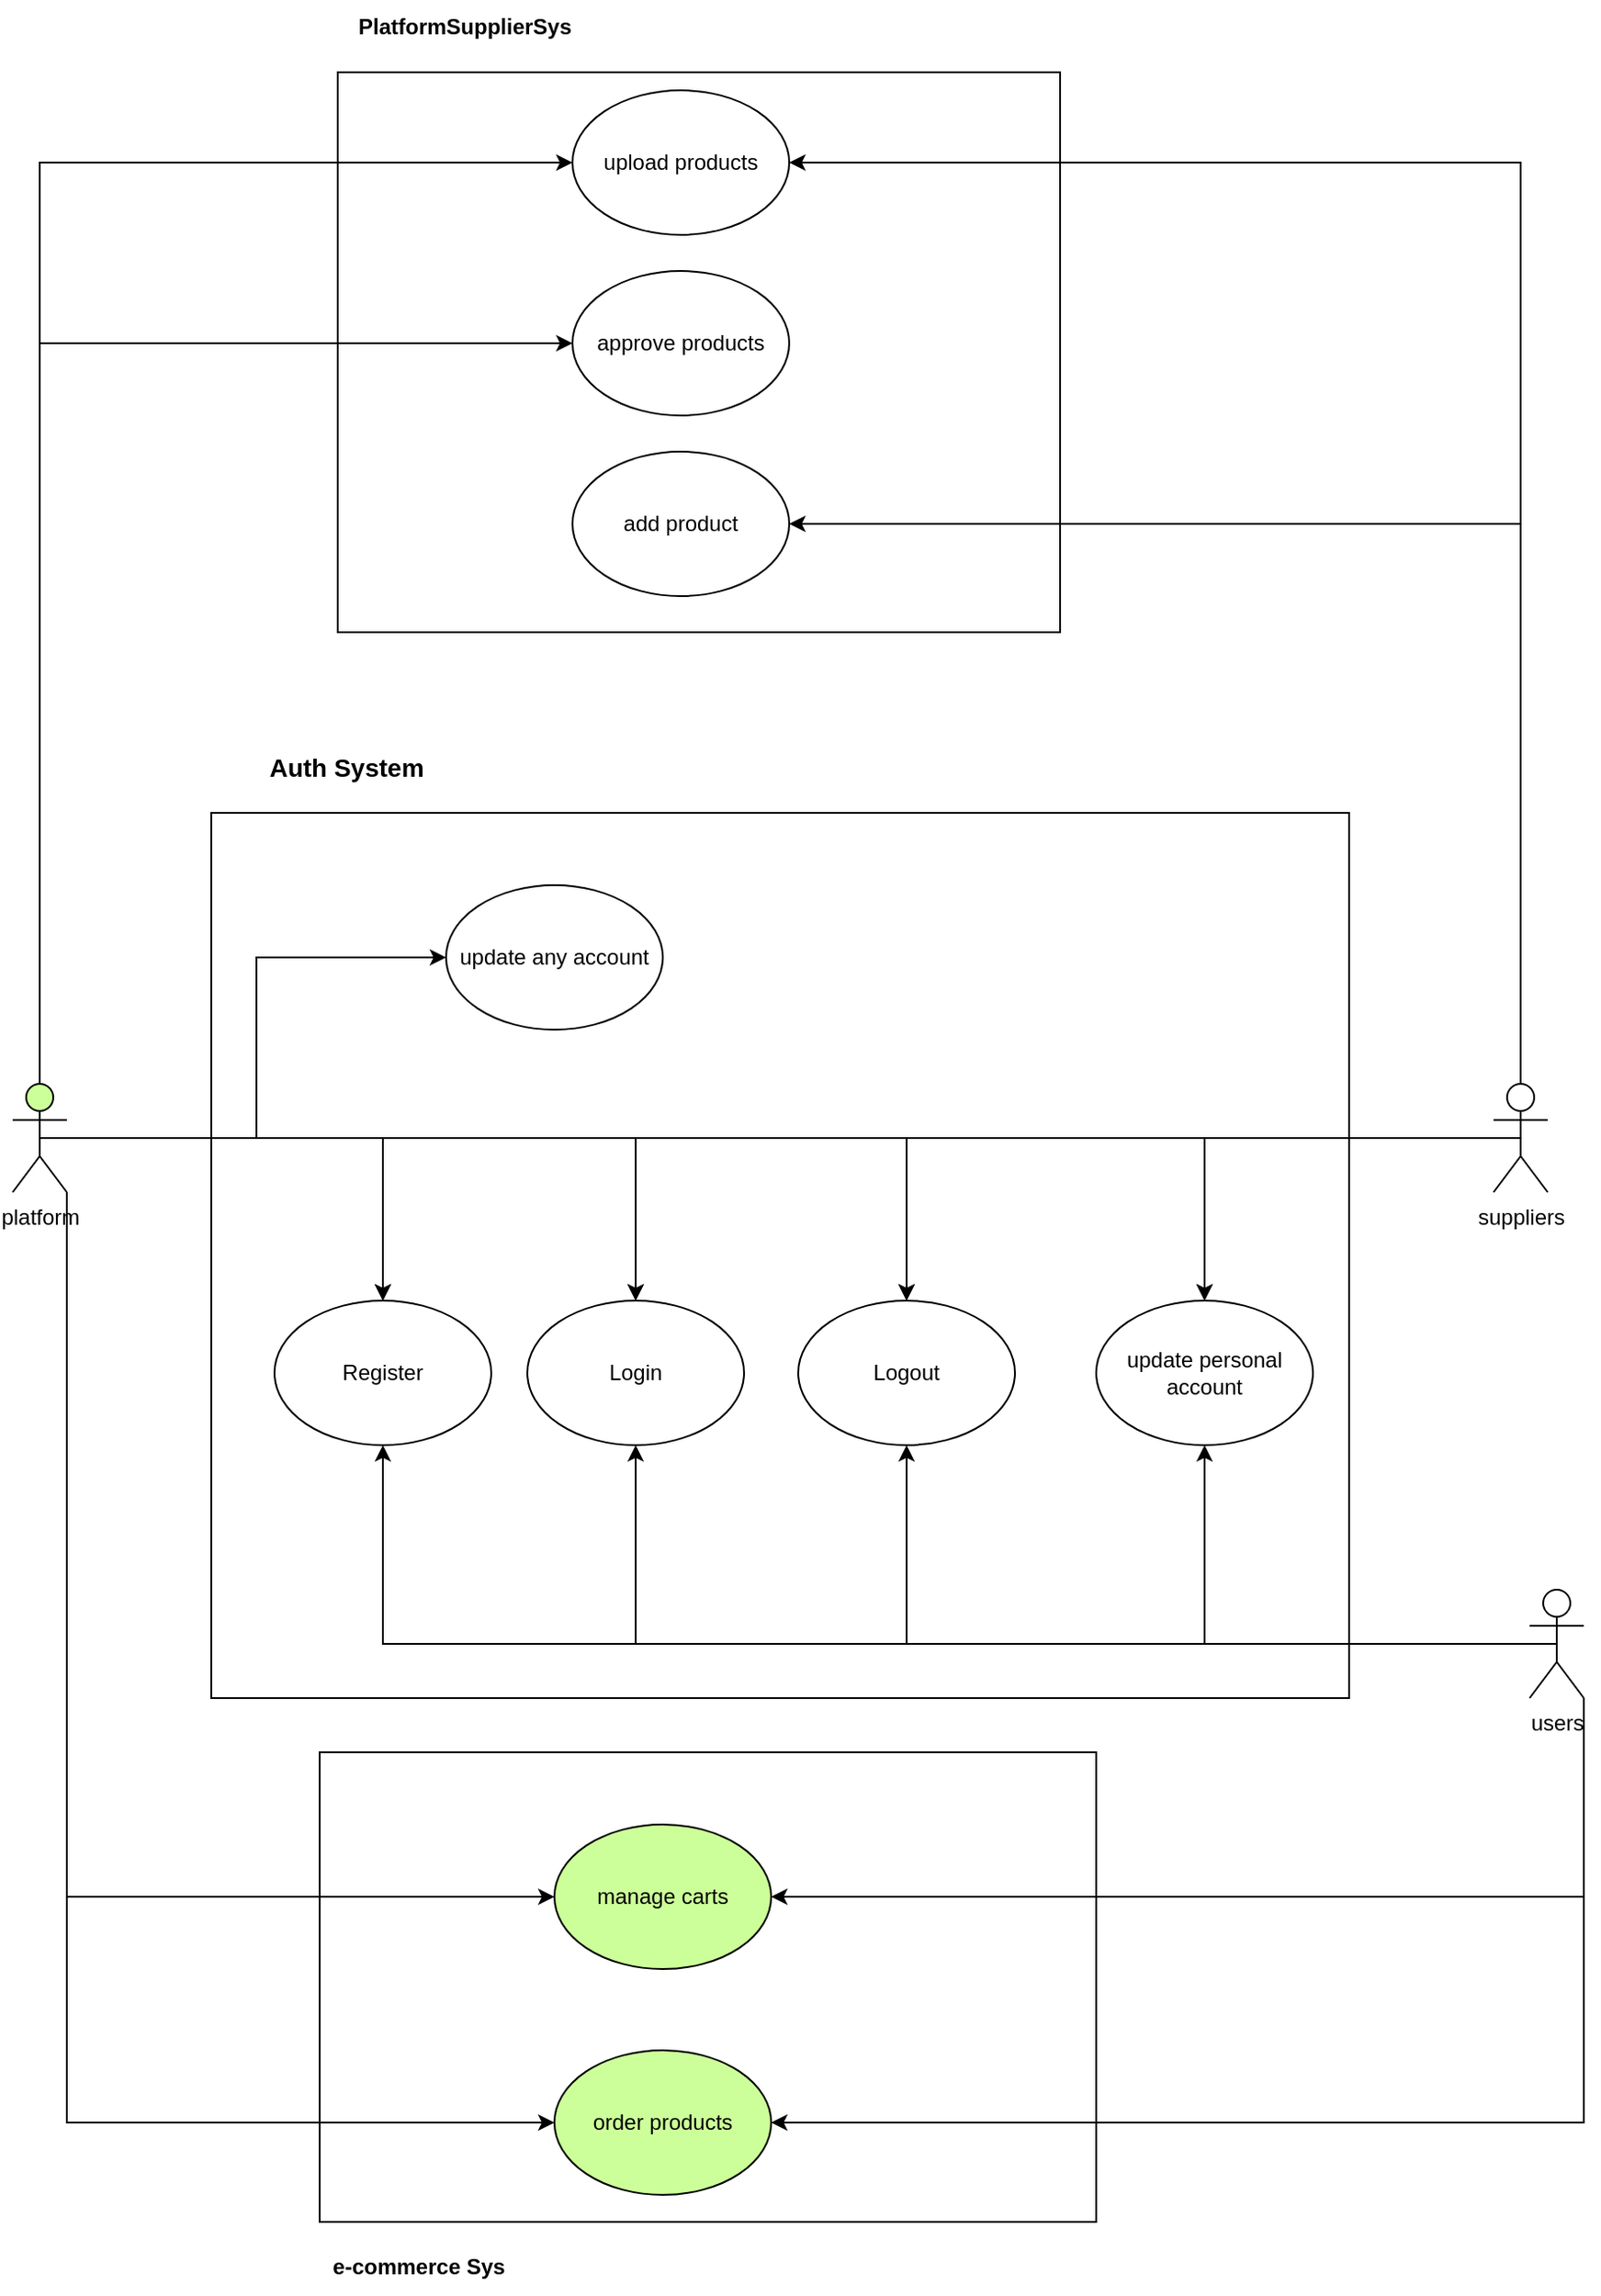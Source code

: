 <mxfile version="21.5.1" type="github" pages="5">
  <diagram id="nJC5CbtD6ITVbMb1Q73q" name="Use Case">
    <mxGraphModel dx="1278" dy="1644" grid="1" gridSize="10" guides="1" tooltips="1" connect="1" arrows="1" fold="1" page="1" pageScale="1" pageWidth="850" pageHeight="1100" math="0" shadow="0">
      <root>
        <mxCell id="0" />
        <mxCell id="1" parent="0" />
        <mxCell id="XdFqup98gSRhKbRZkyu9-18" value="" style="rounded=0;whiteSpace=wrap;html=1;" parent="1" vertex="1">
          <mxGeometry x="140" y="330" width="630" height="490" as="geometry" />
        </mxCell>
        <mxCell id="D7RnyqrD7TSsdvKjuRl5-16" value="" style="rounded=0;whiteSpace=wrap;html=1;" parent="1" vertex="1">
          <mxGeometry x="200" y="850" width="430" height="260" as="geometry" />
        </mxCell>
        <mxCell id="D7RnyqrD7TSsdvKjuRl5-15" value="" style="rounded=0;whiteSpace=wrap;html=1;" parent="1" vertex="1">
          <mxGeometry x="210" y="-80" width="400" height="310" as="geometry" />
        </mxCell>
        <mxCell id="D7RnyqrD7TSsdvKjuRl5-11" style="edgeStyle=orthogonalEdgeStyle;rounded=0;orthogonalLoop=1;jettySize=auto;html=1;exitX=1;exitY=1;exitDx=0;exitDy=0;exitPerimeter=0;entryX=0;entryY=0.5;entryDx=0;entryDy=0;" parent="1" source="otnVlE3y3-r2m2NQ43wk-1" target="D7RnyqrD7TSsdvKjuRl5-4" edge="1">
          <mxGeometry relative="1" as="geometry" />
        </mxCell>
        <mxCell id="9e-IZ0CjGGf-D902P03D-2" style="edgeStyle=orthogonalEdgeStyle;rounded=0;orthogonalLoop=1;jettySize=auto;html=1;exitX=0.5;exitY=0;exitDx=0;exitDy=0;exitPerimeter=0;entryX=0;entryY=0.5;entryDx=0;entryDy=0;" parent="1" source="otnVlE3y3-r2m2NQ43wk-1" target="9e-IZ0CjGGf-D902P03D-1" edge="1">
          <mxGeometry relative="1" as="geometry">
            <Array as="points">
              <mxPoint x="45" y="70" />
            </Array>
          </mxGeometry>
        </mxCell>
        <mxCell id="uGud9bckwPsoOsd6vuBi-3" style="edgeStyle=orthogonalEdgeStyle;rounded=0;orthogonalLoop=1;jettySize=auto;html=1;exitX=1;exitY=1;exitDx=0;exitDy=0;exitPerimeter=0;entryX=0;entryY=0.5;entryDx=0;entryDy=0;" parent="1" source="otnVlE3y3-r2m2NQ43wk-1" target="uGud9bckwPsoOsd6vuBi-1" edge="1">
          <mxGeometry relative="1" as="geometry" />
        </mxCell>
        <mxCell id="XdFqup98gSRhKbRZkyu9-4" style="edgeStyle=orthogonalEdgeStyle;rounded=0;orthogonalLoop=1;jettySize=auto;html=1;exitX=0.5;exitY=0.5;exitDx=0;exitDy=0;exitPerimeter=0;entryX=0;entryY=0.5;entryDx=0;entryDy=0;" parent="1" source="otnVlE3y3-r2m2NQ43wk-1" target="otnVlE3y3-r2m2NQ43wk-6" edge="1">
          <mxGeometry relative="1" as="geometry">
            <Array as="points">
              <mxPoint x="45" y="-30" />
            </Array>
          </mxGeometry>
        </mxCell>
        <mxCell id="XdFqup98gSRhKbRZkyu9-14" style="edgeStyle=orthogonalEdgeStyle;rounded=0;orthogonalLoop=1;jettySize=auto;html=1;exitX=0.5;exitY=0.5;exitDx=0;exitDy=0;exitPerimeter=0;entryX=0.5;entryY=0;entryDx=0;entryDy=0;" parent="1" source="otnVlE3y3-r2m2NQ43wk-1" target="XdFqup98gSRhKbRZkyu9-1" edge="1">
          <mxGeometry relative="1" as="geometry" />
        </mxCell>
        <mxCell id="XdFqup98gSRhKbRZkyu9-15" style="edgeStyle=orthogonalEdgeStyle;rounded=0;orthogonalLoop=1;jettySize=auto;html=1;exitX=0.5;exitY=0.5;exitDx=0;exitDy=0;exitPerimeter=0;entryX=0.5;entryY=0;entryDx=0;entryDy=0;" parent="1" source="otnVlE3y3-r2m2NQ43wk-1" target="XdFqup98gSRhKbRZkyu9-2" edge="1">
          <mxGeometry relative="1" as="geometry" />
        </mxCell>
        <mxCell id="XdFqup98gSRhKbRZkyu9-16" style="edgeStyle=orthogonalEdgeStyle;rounded=0;orthogonalLoop=1;jettySize=auto;html=1;exitX=0.5;exitY=0.5;exitDx=0;exitDy=0;exitPerimeter=0;entryX=0.5;entryY=0;entryDx=0;entryDy=0;" parent="1" source="otnVlE3y3-r2m2NQ43wk-1" target="XdFqup98gSRhKbRZkyu9-3" edge="1">
          <mxGeometry relative="1" as="geometry">
            <mxPoint x="620" y="590" as="targetPoint" />
          </mxGeometry>
        </mxCell>
        <mxCell id="XdFqup98gSRhKbRZkyu9-17" style="edgeStyle=orthogonalEdgeStyle;rounded=0;orthogonalLoop=1;jettySize=auto;html=1;exitX=0.5;exitY=0.5;exitDx=0;exitDy=0;exitPerimeter=0;entryX=0;entryY=0.5;entryDx=0;entryDy=0;" parent="1" source="otnVlE3y3-r2m2NQ43wk-1" target="XdFqup98gSRhKbRZkyu9-5" edge="1">
          <mxGeometry relative="1" as="geometry" />
        </mxCell>
        <mxCell id="XdFqup98gSRhKbRZkyu9-23" style="edgeStyle=orthogonalEdgeStyle;rounded=0;orthogonalLoop=1;jettySize=auto;html=1;exitX=0.5;exitY=0.5;exitDx=0;exitDy=0;exitPerimeter=0;entryX=0.5;entryY=0;entryDx=0;entryDy=0;" parent="1" source="otnVlE3y3-r2m2NQ43wk-1" target="XdFqup98gSRhKbRZkyu9-20" edge="1">
          <mxGeometry relative="1" as="geometry" />
        </mxCell>
        <mxCell id="otnVlE3y3-r2m2NQ43wk-1" value="platform" style="shape=umlActor;verticalLabelPosition=bottom;verticalAlign=top;html=1;fillColor=#CCFF99;" parent="1" vertex="1">
          <mxGeometry x="30" y="480" width="30" height="60" as="geometry" />
        </mxCell>
        <mxCell id="otnVlE3y3-r2m2NQ43wk-12" style="edgeStyle=orthogonalEdgeStyle;rounded=0;orthogonalLoop=1;jettySize=auto;html=1;exitX=0.5;exitY=0;exitDx=0;exitDy=0;exitPerimeter=0;entryX=1;entryY=0.5;entryDx=0;entryDy=0;" parent="1" source="otnVlE3y3-r2m2NQ43wk-2" target="otnVlE3y3-r2m2NQ43wk-6" edge="1">
          <mxGeometry relative="1" as="geometry">
            <Array as="points">
              <mxPoint x="865" y="-30" />
            </Array>
          </mxGeometry>
        </mxCell>
        <mxCell id="otnVlE3y3-r2m2NQ43wk-13" style="edgeStyle=orthogonalEdgeStyle;rounded=0;orthogonalLoop=1;jettySize=auto;html=1;exitX=0.5;exitY=0;exitDx=0;exitDy=0;exitPerimeter=0;entryX=1;entryY=0.5;entryDx=0;entryDy=0;" parent="1" source="otnVlE3y3-r2m2NQ43wk-2" target="otnVlE3y3-r2m2NQ43wk-9" edge="1">
          <mxGeometry relative="1" as="geometry" />
        </mxCell>
        <mxCell id="XdFqup98gSRhKbRZkyu9-6" style="edgeStyle=orthogonalEdgeStyle;rounded=0;orthogonalLoop=1;jettySize=auto;html=1;exitX=0.5;exitY=0.5;exitDx=0;exitDy=0;exitPerimeter=0;entryX=0.5;entryY=0;entryDx=0;entryDy=0;" parent="1" source="otnVlE3y3-r2m2NQ43wk-2" target="XdFqup98gSRhKbRZkyu9-1" edge="1">
          <mxGeometry relative="1" as="geometry" />
        </mxCell>
        <mxCell id="XdFqup98gSRhKbRZkyu9-7" style="edgeStyle=orthogonalEdgeStyle;rounded=0;orthogonalLoop=1;jettySize=auto;html=1;exitX=0.5;exitY=0.5;exitDx=0;exitDy=0;exitPerimeter=0;" parent="1" source="otnVlE3y3-r2m2NQ43wk-2" target="XdFqup98gSRhKbRZkyu9-2" edge="1">
          <mxGeometry relative="1" as="geometry" />
        </mxCell>
        <mxCell id="XdFqup98gSRhKbRZkyu9-8" style="edgeStyle=orthogonalEdgeStyle;rounded=0;orthogonalLoop=1;jettySize=auto;html=1;exitX=0.5;exitY=0.5;exitDx=0;exitDy=0;exitPerimeter=0;entryX=0.5;entryY=0;entryDx=0;entryDy=0;" parent="1" source="otnVlE3y3-r2m2NQ43wk-2" target="XdFqup98gSRhKbRZkyu9-3" edge="1">
          <mxGeometry relative="1" as="geometry">
            <mxPoint x="620" y="600" as="targetPoint" />
          </mxGeometry>
        </mxCell>
        <mxCell id="XdFqup98gSRhKbRZkyu9-24" style="edgeStyle=orthogonalEdgeStyle;rounded=0;orthogonalLoop=1;jettySize=auto;html=1;exitX=0.5;exitY=0.5;exitDx=0;exitDy=0;exitPerimeter=0;entryX=0.5;entryY=0;entryDx=0;entryDy=0;" parent="1" source="otnVlE3y3-r2m2NQ43wk-2" target="XdFqup98gSRhKbRZkyu9-20" edge="1">
          <mxGeometry relative="1" as="geometry" />
        </mxCell>
        <mxCell id="otnVlE3y3-r2m2NQ43wk-2" value="suppliers" style="shape=umlActor;verticalLabelPosition=bottom;verticalAlign=top;html=1;" parent="1" vertex="1">
          <mxGeometry x="850" y="480" width="30" height="60" as="geometry" />
        </mxCell>
        <mxCell id="otnVlE3y3-r2m2NQ43wk-6" value="upload products" style="ellipse;whiteSpace=wrap;html=1;" parent="1" vertex="1">
          <mxGeometry x="340" y="-70" width="120" height="80" as="geometry" />
        </mxCell>
        <mxCell id="otnVlE3y3-r2m2NQ43wk-9" value="add product" style="ellipse;whiteSpace=wrap;html=1;" parent="1" vertex="1">
          <mxGeometry x="340" y="130" width="120" height="80" as="geometry" />
        </mxCell>
        <mxCell id="D7RnyqrD7TSsdvKjuRl5-8" style="edgeStyle=orthogonalEdgeStyle;rounded=0;orthogonalLoop=1;jettySize=auto;html=1;exitX=1;exitY=1;exitDx=0;exitDy=0;exitPerimeter=0;entryX=1;entryY=0.5;entryDx=0;entryDy=0;" parent="1" source="D7RnyqrD7TSsdvKjuRl5-3" target="D7RnyqrD7TSsdvKjuRl5-4" edge="1">
          <mxGeometry relative="1" as="geometry" />
        </mxCell>
        <mxCell id="uGud9bckwPsoOsd6vuBi-2" style="edgeStyle=orthogonalEdgeStyle;rounded=0;orthogonalLoop=1;jettySize=auto;html=1;exitX=1;exitY=1;exitDx=0;exitDy=0;exitPerimeter=0;entryX=1;entryY=0.5;entryDx=0;entryDy=0;" parent="1" source="D7RnyqrD7TSsdvKjuRl5-3" target="uGud9bckwPsoOsd6vuBi-1" edge="1">
          <mxGeometry relative="1" as="geometry" />
        </mxCell>
        <mxCell id="XdFqup98gSRhKbRZkyu9-9" style="edgeStyle=orthogonalEdgeStyle;rounded=0;orthogonalLoop=1;jettySize=auto;html=1;exitX=0.5;exitY=0.5;exitDx=0;exitDy=0;exitPerimeter=0;entryX=0.5;entryY=1;entryDx=0;entryDy=0;" parent="1" source="D7RnyqrD7TSsdvKjuRl5-3" target="XdFqup98gSRhKbRZkyu9-3" edge="1">
          <mxGeometry relative="1" as="geometry" />
        </mxCell>
        <mxCell id="XdFqup98gSRhKbRZkyu9-10" style="edgeStyle=orthogonalEdgeStyle;rounded=0;orthogonalLoop=1;jettySize=auto;html=1;exitX=0.5;exitY=0.5;exitDx=0;exitDy=0;exitPerimeter=0;entryX=0.5;entryY=1;entryDx=0;entryDy=0;" parent="1" source="D7RnyqrD7TSsdvKjuRl5-3" target="XdFqup98gSRhKbRZkyu9-2" edge="1">
          <mxGeometry relative="1" as="geometry" />
        </mxCell>
        <mxCell id="XdFqup98gSRhKbRZkyu9-11" style="edgeStyle=orthogonalEdgeStyle;rounded=0;orthogonalLoop=1;jettySize=auto;html=1;exitX=0.5;exitY=0.5;exitDx=0;exitDy=0;exitPerimeter=0;entryX=0.5;entryY=1;entryDx=0;entryDy=0;" parent="1" source="D7RnyqrD7TSsdvKjuRl5-3" target="XdFqup98gSRhKbRZkyu9-1" edge="1">
          <mxGeometry relative="1" as="geometry" />
        </mxCell>
        <mxCell id="XdFqup98gSRhKbRZkyu9-25" style="edgeStyle=orthogonalEdgeStyle;rounded=0;orthogonalLoop=1;jettySize=auto;html=1;exitX=0.5;exitY=0.5;exitDx=0;exitDy=0;exitPerimeter=0;" parent="1" source="D7RnyqrD7TSsdvKjuRl5-3" target="XdFqup98gSRhKbRZkyu9-20" edge="1">
          <mxGeometry relative="1" as="geometry" />
        </mxCell>
        <mxCell id="D7RnyqrD7TSsdvKjuRl5-3" value="users" style="shape=umlActor;verticalLabelPosition=bottom;verticalAlign=top;html=1;" parent="1" vertex="1">
          <mxGeometry x="870" y="760" width="30" height="60" as="geometry" />
        </mxCell>
        <mxCell id="D7RnyqrD7TSsdvKjuRl5-4" value="manage carts" style="ellipse;whiteSpace=wrap;html=1;fillColor=#CCFF99;" parent="1" vertex="1">
          <mxGeometry x="330" y="890" width="120" height="80" as="geometry" />
        </mxCell>
        <mxCell id="9e-IZ0CjGGf-D902P03D-1" value="approve products" style="ellipse;whiteSpace=wrap;html=1;" parent="1" vertex="1">
          <mxGeometry x="340" y="30" width="120" height="80" as="geometry" />
        </mxCell>
        <mxCell id="K-6xyPZleu_d55klcX2H-1" value="PlatformSupplierSys" style="text;html=1;align=center;verticalAlign=middle;resizable=0;points=[];autosize=1;strokeColor=none;fillColor=none;fontStyle=1" parent="1" vertex="1">
          <mxGeometry x="210" y="-120" width="140" height="30" as="geometry" />
        </mxCell>
        <mxCell id="K-6xyPZleu_d55klcX2H-4" value="e-commerce Sys" style="text;html=1;strokeColor=none;fillColor=none;align=center;verticalAlign=middle;whiteSpace=wrap;rounded=0;fontStyle=1" parent="1" vertex="1">
          <mxGeometry x="200" y="1120" width="110" height="30" as="geometry" />
        </mxCell>
        <mxCell id="uGud9bckwPsoOsd6vuBi-1" value="order products" style="ellipse;whiteSpace=wrap;html=1;fillColor=#CCFF99;" parent="1" vertex="1">
          <mxGeometry x="330" y="1015" width="120" height="80" as="geometry" />
        </mxCell>
        <mxCell id="XdFqup98gSRhKbRZkyu9-1" value="Register" style="ellipse;whiteSpace=wrap;html=1;fillColor=#FFFFFF;" parent="1" vertex="1">
          <mxGeometry x="175" y="600" width="120" height="80" as="geometry" />
        </mxCell>
        <mxCell id="XdFqup98gSRhKbRZkyu9-2" value="Login" style="ellipse;whiteSpace=wrap;html=1;" parent="1" vertex="1">
          <mxGeometry x="315" y="600" width="120" height="80" as="geometry" />
        </mxCell>
        <mxCell id="XdFqup98gSRhKbRZkyu9-3" value="Logout" style="ellipse;whiteSpace=wrap;html=1;" parent="1" vertex="1">
          <mxGeometry x="465" y="600" width="120" height="80" as="geometry" />
        </mxCell>
        <mxCell id="XdFqup98gSRhKbRZkyu9-5" value="update any account" style="ellipse;whiteSpace=wrap;html=1;" parent="1" vertex="1">
          <mxGeometry x="270" y="370" width="120" height="80" as="geometry" />
        </mxCell>
        <mxCell id="XdFqup98gSRhKbRZkyu9-19" value="&lt;font style=&quot;font-size: 14px;&quot;&gt;Auth System&lt;/font&gt;" style="text;html=1;strokeColor=none;fillColor=none;align=center;verticalAlign=middle;whiteSpace=wrap;rounded=0;fontStyle=1" parent="1" vertex="1">
          <mxGeometry x="150" y="290" width="130" height="30" as="geometry" />
        </mxCell>
        <mxCell id="XdFqup98gSRhKbRZkyu9-20" value="update personal account" style="ellipse;whiteSpace=wrap;html=1;fillColor=#FFFFFF;" parent="1" vertex="1">
          <mxGeometry x="630" y="600" width="120" height="80" as="geometry" />
        </mxCell>
      </root>
    </mxGraphModel>
  </diagram>
  <diagram id="8WiM7awgASSFZqjmYkqC" name="Activity Diagram">
    <mxGraphModel dx="3651" dy="1554" grid="1" gridSize="10" guides="1" tooltips="1" connect="1" arrows="1" fold="1" page="1" pageScale="1" pageWidth="850" pageHeight="1100" math="0" shadow="0">
      <root>
        <mxCell id="0" />
        <mxCell id="1" parent="0" />
        <mxCell id="8fuKoQOsYQC5Oq5qR4_i-2" value="" style="ellipse;html=1;shape=startState;fillColor=#000000;strokeColor=#ff0000;" parent="1" vertex="1">
          <mxGeometry x="225" y="250" width="30" height="30" as="geometry" />
        </mxCell>
        <mxCell id="8fuKoQOsYQC5Oq5qR4_i-3" value="" style="edgeStyle=orthogonalEdgeStyle;html=1;verticalAlign=bottom;endArrow=open;endSize=8;strokeColor=#ff0000;rounded=0;" parent="1" source="8fuKoQOsYQC5Oq5qR4_i-2" edge="1">
          <mxGeometry relative="1" as="geometry">
            <mxPoint x="240" y="340" as="targetPoint" />
          </mxGeometry>
        </mxCell>
        <mxCell id="8fuKoQOsYQC5Oq5qR4_i-9" value="create supplier account" style="rounded=1;whiteSpace=wrap;html=1;arcSize=40;fontColor=#000000;fillColor=#ffffc0;strokeColor=#ff0000;" parent="1" vertex="1">
          <mxGeometry x="180" y="340" width="120" height="40" as="geometry" />
        </mxCell>
        <mxCell id="8fuKoQOsYQC5Oq5qR4_i-10" value="" style="edgeStyle=orthogonalEdgeStyle;html=1;verticalAlign=bottom;endArrow=open;endSize=8;strokeColor=#ff0000;rounded=0;" parent="1" source="8fuKoQOsYQC5Oq5qR4_i-9" edge="1">
          <mxGeometry relative="1" as="geometry">
            <mxPoint x="240" y="440" as="targetPoint" />
          </mxGeometry>
        </mxCell>
        <mxCell id="8fuKoQOsYQC5Oq5qR4_i-11" value="True?" style="rhombus;whiteSpace=wrap;html=1;fillColor=#ffffc0;strokeColor=#ff0000;" parent="1" vertex="1">
          <mxGeometry x="200" y="440" width="80" height="40" as="geometry" />
        </mxCell>
        <mxCell id="8fuKoQOsYQC5Oq5qR4_i-12" value="no" style="edgeStyle=orthogonalEdgeStyle;html=1;align=left;verticalAlign=bottom;endArrow=open;endSize=8;strokeColor=#ff0000;rounded=0;" parent="1" source="8fuKoQOsYQC5Oq5qR4_i-11" target="8fuKoQOsYQC5Oq5qR4_i-25" edge="1">
          <mxGeometry x="-1" relative="1" as="geometry">
            <mxPoint x="380" y="460" as="targetPoint" />
          </mxGeometry>
        </mxCell>
        <mxCell id="8fuKoQOsYQC5Oq5qR4_i-13" value="yes" style="edgeStyle=orthogonalEdgeStyle;html=1;align=left;verticalAlign=top;endArrow=open;endSize=8;strokeColor=#ff0000;rounded=0;" parent="1" source="8fuKoQOsYQC5Oq5qR4_i-11" edge="1">
          <mxGeometry x="-1" relative="1" as="geometry">
            <mxPoint x="240" y="540" as="targetPoint" />
          </mxGeometry>
        </mxCell>
        <mxCell id="8fuKoQOsYQC5Oq5qR4_i-14" value="login" style="rounded=1;whiteSpace=wrap;html=1;arcSize=40;fontColor=#000000;fillColor=#ffffc0;strokeColor=#ff0000;" parent="1" vertex="1">
          <mxGeometry x="180" y="540" width="120" height="40" as="geometry" />
        </mxCell>
        <mxCell id="8fuKoQOsYQC5Oq5qR4_i-15" value="" style="edgeStyle=orthogonalEdgeStyle;html=1;verticalAlign=bottom;endArrow=open;endSize=8;strokeColor=#ff0000;rounded=0;" parent="1" source="8fuKoQOsYQC5Oq5qR4_i-14" edge="1">
          <mxGeometry relative="1" as="geometry">
            <mxPoint x="240" y="640" as="targetPoint" />
          </mxGeometry>
        </mxCell>
        <mxCell id="8fuKoQOsYQC5Oq5qR4_i-17" value="True?" style="rhombus;whiteSpace=wrap;html=1;fillColor=#ffffc0;strokeColor=#ff0000;" parent="1" vertex="1">
          <mxGeometry x="200" y="640" width="80" height="40" as="geometry" />
        </mxCell>
        <mxCell id="8fuKoQOsYQC5Oq5qR4_i-18" value="no" style="edgeStyle=orthogonalEdgeStyle;html=1;align=left;verticalAlign=bottom;endArrow=open;endSize=8;strokeColor=#ff0000;rounded=0;exitX=0;exitY=0.5;exitDx=0;exitDy=0;entryX=0;entryY=0.5;entryDx=0;entryDy=0;" parent="1" source="8fuKoQOsYQC5Oq5qR4_i-17" target="8fuKoQOsYQC5Oq5qR4_i-9" edge="1">
          <mxGeometry x="-1" relative="1" as="geometry">
            <mxPoint x="380" y="660" as="targetPoint" />
            <Array as="points">
              <mxPoint x="110" y="660" />
              <mxPoint x="110" y="360" />
            </Array>
          </mxGeometry>
        </mxCell>
        <mxCell id="8fuKoQOsYQC5Oq5qR4_i-19" value="yes" style="edgeStyle=orthogonalEdgeStyle;html=1;align=left;verticalAlign=top;endArrow=open;endSize=8;strokeColor=#ff0000;rounded=0;" parent="1" source="8fuKoQOsYQC5Oq5qR4_i-17" edge="1">
          <mxGeometry x="-1" relative="1" as="geometry">
            <mxPoint x="240" y="740" as="targetPoint" />
          </mxGeometry>
        </mxCell>
        <mxCell id="8fuKoQOsYQC5Oq5qR4_i-29" style="edgeStyle=orthogonalEdgeStyle;rounded=0;orthogonalLoop=1;jettySize=auto;html=1;exitX=1;exitY=0.5;exitDx=0;exitDy=0;" parent="1" source="8fuKoQOsYQC5Oq5qR4_i-20" target="8fuKoQOsYQC5Oq5qR4_i-27" edge="1">
          <mxGeometry relative="1" as="geometry" />
        </mxCell>
        <mxCell id="8fuKoQOsYQC5Oq5qR4_i-20" value="add products info" style="rounded=1;whiteSpace=wrap;html=1;arcSize=40;fontColor=#000000;fillColor=#ffffc0;strokeColor=#ff0000;" parent="1" vertex="1">
          <mxGeometry x="180" y="740" width="120" height="40" as="geometry" />
        </mxCell>
        <mxCell id="8fuKoQOsYQC5Oq5qR4_i-25" value="" style="ellipse;html=1;shape=endState;fillColor=#000000;strokeColor=#ff0000;" parent="1" vertex="1">
          <mxGeometry x="365" y="445" width="30" height="30" as="geometry" />
        </mxCell>
        <mxCell id="8fuKoQOsYQC5Oq5qR4_i-36" style="edgeStyle=orthogonalEdgeStyle;rounded=0;orthogonalLoop=1;jettySize=auto;html=1;exitX=0.5;exitY=1;exitDx=0;exitDy=0;entryX=0.5;entryY=0;entryDx=0;entryDy=0;" parent="1" source="8fuKoQOsYQC5Oq5qR4_i-27" target="8fuKoQOsYQC5Oq5qR4_i-33" edge="1">
          <mxGeometry relative="1" as="geometry" />
        </mxCell>
        <mxCell id="8fuKoQOsYQC5Oq5qR4_i-27" value="Admin approved selling products" style="rounded=1;whiteSpace=wrap;html=1;arcSize=40;fontColor=#000000;fillColor=#ffffc0;strokeColor=#ff0000;" parent="1" vertex="1">
          <mxGeometry x="570" y="740" width="120" height="40" as="geometry" />
        </mxCell>
        <mxCell id="8fuKoQOsYQC5Oq5qR4_i-30" value="approve and update product details info (Except inventory)" style="rounded=1;whiteSpace=wrap;html=1;arcSize=40;fontColor=#000000;fillColor=#ffffc0;strokeColor=#ff0000;" parent="1" vertex="1">
          <mxGeometry x="570" y="940" width="120" height="40" as="geometry" />
        </mxCell>
        <mxCell id="8fuKoQOsYQC5Oq5qR4_i-31" value="" style="edgeStyle=orthogonalEdgeStyle;html=1;verticalAlign=bottom;endArrow=open;endSize=8;strokeColor=#ff0000;rounded=0;exitX=0;exitY=0.5;exitDx=0;exitDy=0;entryX=1;entryY=0.5;entryDx=0;entryDy=0;" parent="1" source="8fuKoQOsYQC5Oq5qR4_i-30" target="8fuKoQOsYQC5Oq5qR4_i-39" edge="1">
          <mxGeometry relative="1" as="geometry">
            <mxPoint x="630" y="1040" as="targetPoint" />
          </mxGeometry>
        </mxCell>
        <mxCell id="8fuKoQOsYQC5Oq5qR4_i-33" value="Product Selected?" style="rhombus;whiteSpace=wrap;html=1;fillColor=#ffffc0;strokeColor=#ff0000;" parent="1" vertex="1">
          <mxGeometry x="590" y="840" width="80" height="40" as="geometry" />
        </mxCell>
        <mxCell id="8fuKoQOsYQC5Oq5qR4_i-34" value="no" style="edgeStyle=orthogonalEdgeStyle;html=1;align=left;verticalAlign=bottom;endArrow=open;endSize=8;strokeColor=#ff0000;rounded=0;exitX=1;exitY=0.5;exitDx=0;exitDy=0;" parent="1" source="8fuKoQOsYQC5Oq5qR4_i-33" target="8fuKoQOsYQC5Oq5qR4_i-38" edge="1">
          <mxGeometry x="-1" relative="1" as="geometry">
            <mxPoint x="500" y="860" as="targetPoint" />
          </mxGeometry>
        </mxCell>
        <mxCell id="8fuKoQOsYQC5Oq5qR4_i-35" value="yes" style="edgeStyle=orthogonalEdgeStyle;html=1;align=left;verticalAlign=top;endArrow=open;endSize=8;strokeColor=#ff0000;rounded=0;" parent="1" source="8fuKoQOsYQC5Oq5qR4_i-33" edge="1">
          <mxGeometry x="-1" relative="1" as="geometry">
            <mxPoint x="630" y="940" as="targetPoint" />
          </mxGeometry>
        </mxCell>
        <mxCell id="8fuKoQOsYQC5Oq5qR4_i-38" value="" style="ellipse;html=1;shape=endState;fillColor=#000000;strokeColor=#ff0000;" parent="1" vertex="1">
          <mxGeometry x="750" y="845" width="30" height="30" as="geometry" />
        </mxCell>
        <mxCell id="8fuKoQOsYQC5Oq5qR4_i-39" value="update products inventory" style="rounded=1;whiteSpace=wrap;html=1;arcSize=40;fontColor=#000000;fillColor=#ffffc0;strokeColor=#ff0000;" parent="1" vertex="1">
          <mxGeometry x="180" y="940" width="120" height="40" as="geometry" />
        </mxCell>
        <mxCell id="8fuKoQOsYQC5Oq5qR4_i-40" value="" style="edgeStyle=orthogonalEdgeStyle;html=1;verticalAlign=bottom;endArrow=open;endSize=8;strokeColor=#ff0000;rounded=0;entryX=0;entryY=0.5;entryDx=0;entryDy=0;" parent="1" source="8fuKoQOsYQC5Oq5qR4_i-39" target="8fuKoQOsYQC5Oq5qR4_i-41" edge="1">
          <mxGeometry relative="1" as="geometry">
            <mxPoint x="240" y="1050" as="targetPoint" />
            <Array as="points">
              <mxPoint x="240" y="1060" />
            </Array>
          </mxGeometry>
        </mxCell>
        <mxCell id="zCEWaZfhvzUdPK3W7PhZ-22" style="edgeStyle=orthogonalEdgeStyle;rounded=0;orthogonalLoop=1;jettySize=auto;html=1;exitX=1;exitY=0.5;exitDx=0;exitDy=0;entryX=0;entryY=0.5;entryDx=0;entryDy=0;" parent="1" source="8fuKoQOsYQC5Oq5qR4_i-41" target="zCEWaZfhvzUdPK3W7PhZ-21" edge="1">
          <mxGeometry relative="1" as="geometry" />
        </mxCell>
        <mxCell id="8fuKoQOsYQC5Oq5qR4_i-41" value="update product inventory info" style="rounded=1;whiteSpace=wrap;html=1;arcSize=40;fontColor=#000000;fillColor=#ffffc0;strokeColor=#ff0000;" parent="1" vertex="1">
          <mxGeometry x="570" y="1040" width="120" height="40" as="geometry" />
        </mxCell>
        <mxCell id="8fuKoQOsYQC5Oq5qR4_i-68" value="Supplier" style="swimlane;" parent="1" vertex="1">
          <mxGeometry x="60" y="200" width="390" height="1650" as="geometry" />
        </mxCell>
        <mxCell id="8fuKoQOsYQC5Oq5qR4_i-69" value="Platform" style="swimlane;" parent="1" vertex="1">
          <mxGeometry x="450" y="200" width="390" height="1650" as="geometry" />
        </mxCell>
        <mxCell id="8fuKoQOsYQC5Oq5qR4_i-62" value="" style="ellipse;html=1;shape=endState;fillColor=#000000;strokeColor=#ff0000;" parent="8fuKoQOsYQC5Oq5qR4_i-69" vertex="1">
          <mxGeometry x="165" y="1100.0" width="30" height="30" as="geometry" />
        </mxCell>
        <mxCell id="zCEWaZfhvzUdPK3W7PhZ-21" value="" style="ellipse;html=1;shape=endState;fillColor=#000000;strokeColor=#ff0000;" parent="8fuKoQOsYQC5Oq5qR4_i-69" vertex="1">
          <mxGeometry x="300" y="845" width="30" height="30" as="geometry" />
        </mxCell>
        <mxCell id="8fuKoQOsYQC5Oq5qR4_i-70" value="User" style="swimlane;" parent="1" vertex="1">
          <mxGeometry x="840" y="200" width="390" height="1650" as="geometry" />
        </mxCell>
        <mxCell id="8fuKoQOsYQC5Oq5qR4_i-42" value="update product inventory info" style="rounded=1;whiteSpace=wrap;html=1;arcSize=40;fontColor=#000000;fillColor=#ffffc0;strokeColor=#ff0000;" parent="8fuKoQOsYQC5Oq5qR4_i-70" vertex="1">
          <mxGeometry x="-270" y="960" width="120" height="40" as="geometry" />
        </mxCell>
        <mxCell id="8fuKoQOsYQC5Oq5qR4_i-45" value="Ordered Product ?" style="rhombus;whiteSpace=wrap;html=1;fillColor=#ffffc0;strokeColor=#ff0000;" parent="8fuKoQOsYQC5Oq5qR4_i-70" vertex="1">
          <mxGeometry x="130" y="860" width="80" height="40" as="geometry" />
        </mxCell>
        <mxCell id="8fuKoQOsYQC5Oq5qR4_i-47" value="yes" style="edgeStyle=orthogonalEdgeStyle;html=1;align=left;verticalAlign=top;endArrow=open;endSize=8;strokeColor=#ff0000;rounded=0;exitX=0.5;exitY=1;exitDx=0;exitDy=0;" parent="8fuKoQOsYQC5Oq5qR4_i-70" source="8fuKoQOsYQC5Oq5qR4_i-45" edge="1">
          <mxGeometry x="-1" relative="1" as="geometry">
            <mxPoint x="170" y="940" as="targetPoint" />
          </mxGeometry>
        </mxCell>
        <mxCell id="8fuKoQOsYQC5Oq5qR4_i-53" style="edgeStyle=orthogonalEdgeStyle;rounded=0;orthogonalLoop=1;jettySize=auto;html=1;exitX=1;exitY=0.75;exitDx=0;exitDy=0;entryX=1;entryY=0.5;entryDx=0;entryDy=0;exitPerimeter=0;" parent="8fuKoQOsYQC5Oq5qR4_i-70" source="8fuKoQOsYQC5Oq5qR4_i-54" target="8fuKoQOsYQC5Oq5qR4_i-42" edge="1">
          <mxGeometry relative="1" as="geometry">
            <Array as="points">
              <mxPoint x="150" y="980" />
              <mxPoint x="-150" y="980" />
            </Array>
          </mxGeometry>
        </mxCell>
        <mxCell id="8fuKoQOsYQC5Oq5qR4_i-51" value="Generate Order Financial Statement" style="rounded=1;whiteSpace=wrap;html=1;arcSize=40;fontColor=#000000;fillColor=#ffffc0;strokeColor=#ff0000;" parent="8fuKoQOsYQC5Oq5qR4_i-70" vertex="1">
          <mxGeometry x="120" y="1010" width="120" height="40" as="geometry" />
        </mxCell>
        <mxCell id="8fuKoQOsYQC5Oq5qR4_i-54" value="" style="html=1;points=[];perimeter=orthogonalPerimeter;direction=south;" parent="8fuKoQOsYQC5Oq5qR4_i-70" vertex="1">
          <mxGeometry x="130" y="940" width="80" height="10" as="geometry" />
        </mxCell>
        <mxCell id="8fuKoQOsYQC5Oq5qR4_i-61" value="" style="endArrow=classic;html=1;rounded=0;" parent="8fuKoQOsYQC5Oq5qR4_i-70" target="8fuKoQOsYQC5Oq5qR4_i-51" edge="1">
          <mxGeometry width="50" height="50" relative="1" as="geometry">
            <mxPoint x="180" y="950" as="sourcePoint" />
            <mxPoint x="130" y="990" as="targetPoint" />
          </mxGeometry>
        </mxCell>
        <mxCell id="zCEWaZfhvzUdPK3W7PhZ-4" value="" style="ellipse;html=1;shape=startState;fillColor=#000000;strokeColor=#ff0000;" parent="8fuKoQOsYQC5Oq5qR4_i-70" vertex="1">
          <mxGeometry x="155" y="580" width="30" height="30" as="geometry" />
        </mxCell>
        <mxCell id="zCEWaZfhvzUdPK3W7PhZ-5" value="" style="edgeStyle=orthogonalEdgeStyle;html=1;verticalAlign=bottom;endArrow=open;endSize=8;strokeColor=#ff0000;rounded=0;" parent="8fuKoQOsYQC5Oq5qR4_i-70" source="zCEWaZfhvzUdPK3W7PhZ-4" edge="1">
          <mxGeometry relative="1" as="geometry">
            <mxPoint x="170" y="670" as="targetPoint" />
          </mxGeometry>
        </mxCell>
        <mxCell id="zCEWaZfhvzUdPK3W7PhZ-6" value="add product Items to Cart" style="rounded=1;whiteSpace=wrap;html=1;arcSize=40;fontColor=#000000;fillColor=#ffffc0;strokeColor=#ff0000;" parent="8fuKoQOsYQC5Oq5qR4_i-70" vertex="1">
          <mxGeometry x="110" y="670" width="120" height="40" as="geometry" />
        </mxCell>
        <mxCell id="zCEWaZfhvzUdPK3W7PhZ-7" value="" style="edgeStyle=orthogonalEdgeStyle;html=1;verticalAlign=bottom;endArrow=open;endSize=8;strokeColor=#ff0000;rounded=0;" parent="8fuKoQOsYQC5Oq5qR4_i-70" source="zCEWaZfhvzUdPK3W7PhZ-6" edge="1">
          <mxGeometry relative="1" as="geometry">
            <mxPoint x="170" y="770" as="targetPoint" />
          </mxGeometry>
        </mxCell>
        <mxCell id="zCEWaZfhvzUdPK3W7PhZ-14" value="select Cart Items" style="rounded=1;whiteSpace=wrap;html=1;arcSize=40;fontColor=#000000;fillColor=#ffffc0;strokeColor=#ff0000;" parent="8fuKoQOsYQC5Oq5qR4_i-70" vertex="1">
          <mxGeometry x="110" y="770" width="120" height="40" as="geometry" />
        </mxCell>
        <mxCell id="zCEWaZfhvzUdPK3W7PhZ-15" value="" style="edgeStyle=orthogonalEdgeStyle;html=1;verticalAlign=bottom;endArrow=open;endSize=8;strokeColor=#ff0000;rounded=0;entryX=0.5;entryY=0;entryDx=0;entryDy=0;" parent="8fuKoQOsYQC5Oq5qR4_i-70" source="zCEWaZfhvzUdPK3W7PhZ-14" target="8fuKoQOsYQC5Oq5qR4_i-45" edge="1">
          <mxGeometry relative="1" as="geometry">
            <mxPoint x="10" y="860" as="targetPoint" />
          </mxGeometry>
        </mxCell>
        <mxCell id="zCEWaZfhvzUdPK3W7PhZ-16" value="" style="ellipse;html=1;shape=endState;fillColor=#000000;strokeColor=#ff0000;" parent="8fuKoQOsYQC5Oq5qR4_i-70" vertex="1">
          <mxGeometry x="165" y="1100" width="30" height="30" as="geometry" />
        </mxCell>
        <mxCell id="8fuKoQOsYQC5Oq5qR4_i-52" value="" style="edgeStyle=orthogonalEdgeStyle;html=1;verticalAlign=bottom;endArrow=open;endSize=8;strokeColor=#ff0000;rounded=0;" parent="8fuKoQOsYQC5Oq5qR4_i-70" source="8fuKoQOsYQC5Oq5qR4_i-51" target="zCEWaZfhvzUdPK3W7PhZ-16" edge="1">
          <mxGeometry relative="1" as="geometry">
            <mxPoint x="180" y="1095" as="targetPoint" />
          </mxGeometry>
        </mxCell>
        <mxCell id="8fuKoQOsYQC5Oq5qR4_i-43" value="" style="edgeStyle=orthogonalEdgeStyle;html=1;verticalAlign=bottom;endArrow=open;endSize=8;strokeColor=#ff0000;rounded=0;" parent="1" source="8fuKoQOsYQC5Oq5qR4_i-42" target="8fuKoQOsYQC5Oq5qR4_i-62" edge="1">
          <mxGeometry relative="1" as="geometry">
            <mxPoint x="630" y="1300" as="targetPoint" />
          </mxGeometry>
        </mxCell>
      </root>
    </mxGraphModel>
  </diagram>
  <diagram id="tJTL4Pm6WWZNUWAz3Xqw" name="State Diagram">
    <mxGraphModel dx="1826" dy="777" grid="1" gridSize="10" guides="1" tooltips="1" connect="1" arrows="1" fold="1" page="1" pageScale="1" pageWidth="850" pageHeight="1100" math="0" shadow="0">
      <root>
        <mxCell id="0" />
        <mxCell id="1" parent="0" />
        <mxCell id="KLiT7YvcpH8t8QayQ7co-14" style="edgeStyle=orthogonalEdgeStyle;rounded=0;orthogonalLoop=1;jettySize=auto;html=1;exitX=1;exitY=0.5;exitDx=0;exitDy=0;entryX=0;entryY=0.5;entryDx=0;entryDy=0;" parent="1" source="KLiT7YvcpH8t8QayQ7co-10" target="KLiT7YvcpH8t8QayQ7co-13" edge="1">
          <mxGeometry relative="1" as="geometry" />
        </mxCell>
        <mxCell id="KLiT7YvcpH8t8QayQ7co-10" value="Product added (without approved &amp;amp; inventory)" style="rounded=1;whiteSpace=wrap;html=1;" parent="1" vertex="1">
          <mxGeometry x="440" y="335" width="120" height="60" as="geometry" />
        </mxCell>
        <mxCell id="KLiT7YvcpH8t8QayQ7co-18" style="edgeStyle=orthogonalEdgeStyle;rounded=0;orthogonalLoop=1;jettySize=auto;html=1;exitX=1;exitY=0.5;exitDx=0;exitDy=0;entryX=0;entryY=0.5;entryDx=0;entryDy=0;" parent="1" source="KLiT7YvcpH8t8QayQ7co-13" target="KLiT7YvcpH8t8QayQ7co-17" edge="1">
          <mxGeometry relative="1" as="geometry" />
        </mxCell>
        <mxCell id="KLiT7YvcpH8t8QayQ7co-13" value="Product approved and set the price" style="rounded=1;whiteSpace=wrap;html=1;" parent="1" vertex="1">
          <mxGeometry x="670" y="335" width="120" height="60" as="geometry" />
        </mxCell>
        <mxCell id="KLiT7YvcpH8t8QayQ7co-15" value="Approved Product &lt;br&gt;and Set its price" style="text;html=1;align=center;verticalAlign=middle;resizable=0;points=[];autosize=1;strokeColor=none;fillColor=none;" parent="1" vertex="1">
          <mxGeometry x="550" y="330" width="120" height="40" as="geometry" />
        </mxCell>
        <mxCell id="KLiT7YvcpH8t8QayQ7co-23" style="edgeStyle=orthogonalEdgeStyle;rounded=0;orthogonalLoop=1;jettySize=auto;html=1;exitX=1;exitY=0.5;exitDx=0;exitDy=0;entryX=0;entryY=0.5;entryDx=0;entryDy=0;" parent="1" target="KLiT7YvcpH8t8QayQ7co-22" edge="1">
          <mxGeometry relative="1" as="geometry">
            <mxPoint x="1230" y="360" as="sourcePoint" />
          </mxGeometry>
        </mxCell>
        <mxCell id="GapQZmKAdbS41_lFe_mX-2" style="edgeStyle=orthogonalEdgeStyle;rounded=0;orthogonalLoop=1;jettySize=auto;html=1;exitX=1;exitY=0.5;exitDx=0;exitDy=0;entryX=0;entryY=0.5;entryDx=0;entryDy=0;" parent="1" target="GapQZmKAdbS41_lFe_mX-1" edge="1">
          <mxGeometry relative="1" as="geometry">
            <mxPoint x="1230" y="360" as="sourcePoint" />
          </mxGeometry>
        </mxCell>
        <mxCell id="KLiT7YvcpH8t8QayQ7co-17" value="Products inventory change" style="rounded=1;whiteSpace=wrap;html=1;" parent="1" vertex="1">
          <mxGeometry x="890" y="335" width="120" height="60" as="geometry" />
        </mxCell>
        <mxCell id="KLiT7YvcpH8t8QayQ7co-19" value="Add Inventory" style="text;html=1;align=center;verticalAlign=middle;resizable=0;points=[];autosize=1;strokeColor=none;fillColor=none;" parent="1" vertex="1">
          <mxGeometry x="790" y="340" width="100" height="30" as="geometry" />
        </mxCell>
        <mxCell id="KLiT7YvcpH8t8QayQ7co-22" value="Inventory change" style="rounded=1;whiteSpace=wrap;html=1;" parent="1" vertex="1">
          <mxGeometry x="1380" y="285" width="120" height="60" as="geometry" />
        </mxCell>
        <mxCell id="KLiT7YvcpH8t8QayQ7co-25" value="Producted&lt;br&gt;&amp;nbsp;Ordered" style="text;html=1;align=center;verticalAlign=middle;resizable=0;points=[];autosize=1;strokeColor=none;fillColor=none;" parent="1" vertex="1">
          <mxGeometry x="1230" y="340" width="80" height="40" as="geometry" />
        </mxCell>
        <mxCell id="E2d0xsJDR1vviesGD5co-3" style="edgeStyle=none;rounded=0;orthogonalLoop=1;jettySize=auto;html=1;exitX=1;exitY=0.5;exitDx=0;exitDy=0;entryX=0;entryY=0.5;entryDx=0;entryDy=0;" parent="1" source="E2d0xsJDR1vviesGD5co-2" target="KLiT7YvcpH8t8QayQ7co-10" edge="1">
          <mxGeometry relative="1" as="geometry" />
        </mxCell>
        <mxCell id="E2d0xsJDR1vviesGD5co-2" value="Supplier Account Created" style="rounded=1;whiteSpace=wrap;html=1;" parent="1" vertex="1">
          <mxGeometry x="240" y="335" width="120" height="60" as="geometry" />
        </mxCell>
        <mxCell id="E2d0xsJDR1vviesGD5co-5" value="Submit Products" style="text;html=1;strokeColor=none;fillColor=none;align=center;verticalAlign=middle;whiteSpace=wrap;rounded=0;" parent="1" vertex="1">
          <mxGeometry x="370" y="335" width="60" height="30" as="geometry" />
        </mxCell>
        <mxCell id="E2d0xsJDR1vviesGD5co-6" value="Create Suppliers Account" style="text;html=1;strokeColor=none;fillColor=none;align=center;verticalAlign=middle;whiteSpace=wrap;rounded=0;" parent="1" vertex="1">
          <mxGeometry x="130" y="335" width="110" height="30" as="geometry" />
        </mxCell>
        <mxCell id="E2d0xsJDR1vviesGD5co-7" value="" style="ellipse;html=1;shape=startState;fillColor=#000000;strokeColor=#ff0000;" parent="1" vertex="1">
          <mxGeometry x="100" y="350" width="30" height="30" as="geometry" />
        </mxCell>
        <mxCell id="E2d0xsJDR1vviesGD5co-8" value="" style="edgeStyle=orthogonalEdgeStyle;html=1;verticalAlign=bottom;endArrow=open;endSize=8;strokeColor=#ff0000;rounded=0;entryX=0;entryY=0.5;entryDx=0;entryDy=0;" parent="1" source="E2d0xsJDR1vviesGD5co-7" target="E2d0xsJDR1vviesGD5co-2" edge="1">
          <mxGeometry relative="1" as="geometry">
            <mxPoint x="230" y="365" as="targetPoint" />
          </mxGeometry>
        </mxCell>
        <mxCell id="GapQZmKAdbS41_lFe_mX-1" value="Generate order" style="rounded=1;whiteSpace=wrap;html=1;" parent="1" vertex="1">
          <mxGeometry x="1380" y="385" width="120" height="60" as="geometry" />
        </mxCell>
        <mxCell id="HjhwD8kR4D9K7eJrZP6y-1" style="edgeStyle=orthogonalEdgeStyle;rounded=0;orthogonalLoop=1;jettySize=auto;html=1;exitX=1;exitY=0.5;exitDx=0;exitDy=0;entryX=0;entryY=0.5;entryDx=0;entryDy=0;" parent="1" target="HjhwD8kR4D9K7eJrZP6y-2" edge="1">
          <mxGeometry relative="1" as="geometry">
            <mxPoint x="1010" y="365" as="sourcePoint" />
          </mxGeometry>
        </mxCell>
        <mxCell id="HjhwD8kR4D9K7eJrZP6y-2" value="add Product Items to Cart and Selecte items to buy" style="rounded=1;whiteSpace=wrap;html=1;" parent="1" vertex="1">
          <mxGeometry x="1110" y="335" width="120" height="60" as="geometry" />
        </mxCell>
        <mxCell id="HjhwD8kR4D9K7eJrZP6y-3" value="update Cart" style="text;html=1;align=center;verticalAlign=middle;resizable=0;points=[];autosize=1;strokeColor=none;fillColor=none;" parent="1" vertex="1">
          <mxGeometry x="1015" y="340" width="90" height="30" as="geometry" />
        </mxCell>
      </root>
    </mxGraphModel>
  </diagram>
  <diagram id="ZQGA7ipY6BzPH2nBvvBg" name="Sequence Diagram">
    <mxGraphModel dx="1504" dy="640" grid="1" gridSize="10" guides="1" tooltips="1" connect="1" arrows="1" fold="1" page="1" pageScale="1" pageWidth="850" pageHeight="1100" math="0" shadow="0">
      <root>
        <mxCell id="0" />
        <mxCell id="1" parent="0" />
        <mxCell id="Bt_NXFMtj_O8qIiYBkgm-3" value="System" style="html=1;" parent="1" vertex="1">
          <mxGeometry x="520" y="90" width="110" height="50" as="geometry" />
        </mxCell>
        <mxCell id="Bt_NXFMtj_O8qIiYBkgm-6" value="" style="shape=umlLifeline;participant=umlActor;perimeter=lifelinePerimeter;whiteSpace=wrap;html=1;container=1;collapsible=0;recursiveResize=0;verticalAlign=top;spacingTop=36;outlineConnect=0;" parent="1" vertex="1">
          <mxGeometry x="130" y="90" width="20" height="1350" as="geometry" />
        </mxCell>
        <mxCell id="Ul8v0UfivBPth89PFnOR-13" value="" style="html=1;points=[];perimeter=orthogonalPerimeter;" parent="Bt_NXFMtj_O8qIiYBkgm-6" vertex="1">
          <mxGeometry x="5" y="80" width="10" height="30" as="geometry" />
        </mxCell>
        <mxCell id="Ul8v0UfivBPth89PFnOR-20" value="" style="html=1;points=[];perimeter=orthogonalPerimeter;" parent="Bt_NXFMtj_O8qIiYBkgm-6" vertex="1">
          <mxGeometry x="5" y="210" width="10" height="50" as="geometry" />
        </mxCell>
        <mxCell id="UilYgUZKtVuJQKvuDIJA-15" value="" style="html=1;points=[];perimeter=orthogonalPerimeter;" parent="Bt_NXFMtj_O8qIiYBkgm-6" vertex="1">
          <mxGeometry x="5" y="1020" width="10" height="40" as="geometry" />
        </mxCell>
        <mxCell id="UilYgUZKtVuJQKvuDIJA-18" value="" style="html=1;points=[];perimeter=orthogonalPerimeter;" parent="Bt_NXFMtj_O8qIiYBkgm-6" vertex="1">
          <mxGeometry x="5" y="595" width="10" height="80" as="geometry" />
        </mxCell>
        <mxCell id="9oeMuTIhfgIXe6caLcxy-9" value="" style="html=1;points=[];perimeter=orthogonalPerimeter;" parent="Bt_NXFMtj_O8qIiYBkgm-6" vertex="1">
          <mxGeometry x="5" y="420" width="10" height="120" as="geometry" />
        </mxCell>
        <mxCell id="Bt_NXFMtj_O8qIiYBkgm-7" value="Supplier" style="text;html=1;align=center;verticalAlign=middle;resizable=0;points=[];autosize=1;strokeColor=none;fillColor=none;" parent="1" vertex="1">
          <mxGeometry x="105" y="125" width="70" height="30" as="geometry" />
        </mxCell>
        <mxCell id="oMuf4dUYnpR0nw3m816d-2" value="Admin" style="shape=umlLifeline;participant=umlActor;perimeter=lifelinePerimeter;whiteSpace=wrap;html=1;container=1;collapsible=0;recursiveResize=0;verticalAlign=top;spacingTop=36;outlineConnect=0;" parent="1" vertex="1">
          <mxGeometry x="340" y="90" width="20" height="1350" as="geometry" />
        </mxCell>
        <mxCell id="Ul8v0UfivBPth89PFnOR-25" value="" style="html=1;points=[];perimeter=orthogonalPerimeter;" parent="oMuf4dUYnpR0nw3m816d-2" vertex="1">
          <mxGeometry y="340" width="10" height="50" as="geometry" />
        </mxCell>
        <mxCell id="9oeMuTIhfgIXe6caLcxy-6" value="" style="html=1;points=[];perimeter=orthogonalPerimeter;" parent="oMuf4dUYnpR0nw3m816d-2" vertex="1">
          <mxGeometry y="425" width="10" height="65" as="geometry" />
        </mxCell>
        <mxCell id="r5Wpe8iA9twMpg181ljj-5" value="" style="html=1;points=[];perimeter=orthogonalPerimeter;outlineConnect=0;targetShapes=umlLifeline;portConstraint=eastwest;newEdgeStyle={&quot;edgeStyle&quot;:&quot;elbowEdgeStyle&quot;,&quot;elbow&quot;:&quot;vertical&quot;,&quot;curved&quot;:0,&quot;rounded&quot;:0};" parent="oMuf4dUYnpR0nw3m816d-2" vertex="1">
          <mxGeometry x="5" y="1020" width="10" height="40" as="geometry" />
        </mxCell>
        <mxCell id="HDWDoqCt1mp4E6cCGt5W-1" value="User" style="shape=umlLifeline;participant=umlActor;perimeter=lifelinePerimeter;whiteSpace=wrap;html=1;container=1;collapsible=0;recursiveResize=0;verticalAlign=top;spacingTop=36;outlineConnect=0;" parent="1" vertex="1">
          <mxGeometry x="780" y="90" width="20" height="1350" as="geometry" />
        </mxCell>
        <mxCell id="UilYgUZKtVuJQKvuDIJA-5" value="" style="html=1;points=[];perimeter=orthogonalPerimeter;" parent="HDWDoqCt1mp4E6cCGt5W-1" vertex="1">
          <mxGeometry x="5" y="883" width="10" height="80" as="geometry" />
        </mxCell>
        <mxCell id="r5Wpe8iA9twMpg181ljj-4" value="" style="html=1;points=[];perimeter=orthogonalPerimeter;outlineConnect=0;targetShapes=umlLifeline;portConstraint=eastwest;newEdgeStyle={&quot;edgeStyle&quot;:&quot;elbowEdgeStyle&quot;,&quot;elbow&quot;:&quot;vertical&quot;,&quot;curved&quot;:0,&quot;rounded&quot;:0};" parent="HDWDoqCt1mp4E6cCGt5W-1" vertex="1">
          <mxGeometry x="5" y="730" width="10" height="80" as="geometry" />
        </mxCell>
        <mxCell id="HDWDoqCt1mp4E6cCGt5W-4" value="" style="endArrow=none;dashed=1;html=1;rounded=0;exitX=0.5;exitY=1;exitDx=0;exitDy=0;startArrow=none;" parent="1" source="UilYgUZKtVuJQKvuDIJA-20" edge="1">
          <mxGeometry width="50" height="50" relative="1" as="geometry">
            <mxPoint x="520" y="235" as="sourcePoint" />
            <mxPoint x="575" y="1440" as="targetPoint" />
          </mxGeometry>
        </mxCell>
        <mxCell id="Ul8v0UfivBPth89PFnOR-11" value="&lt;span style=&quot;font-size: 12px; background-color: rgb(248, 249, 250);&quot;&gt;createSuppliersAccount()&lt;/span&gt;" style="html=1;verticalAlign=bottom;endArrow=block;entryX=0;entryY=0;rounded=0;" parent="1" target="Ul8v0UfivBPth89PFnOR-10" edge="1">
          <mxGeometry x="0.169" relative="1" as="geometry">
            <mxPoint x="500" y="170" as="sourcePoint" />
            <Array as="points">
              <mxPoint x="140" y="170" />
            </Array>
            <mxPoint x="1" as="offset" />
          </mxGeometry>
        </mxCell>
        <mxCell id="Ul8v0UfivBPth89PFnOR-18" value="uploadProductInfo()" style="html=1;verticalAlign=bottom;endArrow=block;entryX=0;entryY=0;rounded=0;" parent="1" source="Bt_NXFMtj_O8qIiYBkgm-6" target="Ul8v0UfivBPth89PFnOR-17" edge="1">
          <mxGeometry x="-0.347" relative="1" as="geometry">
            <mxPoint x="500" y="300" as="sourcePoint" />
            <mxPoint as="offset" />
          </mxGeometry>
        </mxCell>
        <mxCell id="Ul8v0UfivBPth89PFnOR-19" value="getSuppliersProducts()" style="html=1;verticalAlign=bottom;endArrow=open;dashed=1;endSize=8;exitX=-0.04;exitY=0.29;rounded=0;exitDx=0;exitDy=0;exitPerimeter=0;" parent="1" edge="1">
          <mxGeometry x="0.486" y="4" relative="1" as="geometry">
            <mxPoint x="139.324" y="345.4" as="targetPoint" />
            <mxPoint x="569.6" y="345.4" as="sourcePoint" />
            <mxPoint as="offset" />
          </mxGeometry>
        </mxCell>
        <mxCell id="Ul8v0UfivBPth89PFnOR-26" value="approvedProduct()" style="html=1;verticalAlign=bottom;endArrow=block;rounded=0;exitX=1.065;exitY=0.042;exitDx=0;exitDy=0;exitPerimeter=0;" parent="1" edge="1">
          <mxGeometry relative="1" as="geometry">
            <mxPoint x="350.65" y="431.1" as="sourcePoint" />
            <mxPoint x="570" y="431" as="targetPoint" />
          </mxGeometry>
        </mxCell>
        <mxCell id="Ul8v0UfivBPth89PFnOR-27" value="getproductDetails()" style="html=1;verticalAlign=bottom;endArrow=open;dashed=1;endSize=8;rounded=0;exitX=-0.04;exitY=0.755;exitDx=0;exitDy=0;exitPerimeter=0;" parent="1" edge="1">
          <mxGeometry x="-0.305" relative="1" as="geometry">
            <mxPoint x="140" y="743" as="targetPoint" />
            <mxPoint x="569.6" y="743.3" as="sourcePoint" />
            <mxPoint as="offset" />
          </mxGeometry>
        </mxCell>
        <mxCell id="Ul8v0UfivBPth89PFnOR-28" value="updateProductInventory()" style="html=1;verticalAlign=bottom;endArrow=block;rounded=0;exitX=1.07;exitY=0.573;exitDx=0;exitDy=0;exitPerimeter=0;" parent="1" edge="1">
          <mxGeometry x="-0.603" width="80" relative="1" as="geometry">
            <mxPoint x="145.7" y="696.39" as="sourcePoint" />
            <mxPoint x="570" y="696.39" as="targetPoint" />
            <mxPoint as="offset" />
          </mxGeometry>
        </mxCell>
        <mxCell id="UilYgUZKtVuJQKvuDIJA-6" value="orderProductbyCart()" style="html=1;verticalAlign=bottom;endArrow=block;rounded=0;exitX=-0.111;exitY=0.036;exitDx=0;exitDy=0;exitPerimeter=0;entryX=0.894;entryY=0.018;entryDx=0;entryDy=0;entryPerimeter=0;" parent="1" source="UilYgUZKtVuJQKvuDIJA-5" target="UilYgUZKtVuJQKvuDIJA-20" edge="1">
          <mxGeometry width="80" relative="1" as="geometry">
            <mxPoint x="480" y="1023" as="sourcePoint" />
            <mxPoint x="580" y="983" as="targetPoint" />
          </mxGeometry>
        </mxCell>
        <mxCell id="UilYgUZKtVuJQKvuDIJA-7" value="getOrderStatement()" style="html=1;verticalAlign=bottom;endArrow=open;dashed=1;endSize=8;rounded=0;exitX=1.174;exitY=0.79;exitDx=0;exitDy=0;exitPerimeter=0;" parent="1" edge="1">
          <mxGeometry relative="1" as="geometry">
            <mxPoint x="581.74" y="1046.1" as="sourcePoint" />
            <mxPoint x="789.5" y="1046.1" as="targetPoint" />
          </mxGeometry>
        </mxCell>
        <mxCell id="UilYgUZKtVuJQKvuDIJA-12" value="" style="html=1;points=[];perimeter=orthogonalPerimeter;" parent="1" vertex="1">
          <mxGeometry x="570" y="1123" width="10" height="40" as="geometry" />
        </mxCell>
        <mxCell id="UilYgUZKtVuJQKvuDIJA-13" value="updateProductInventory()" style="edgeStyle=orthogonalEdgeStyle;html=1;align=left;spacingLeft=2;endArrow=block;rounded=0;entryX=1;entryY=0;" parent="1" target="UilYgUZKtVuJQKvuDIJA-12" edge="1">
          <mxGeometry relative="1" as="geometry">
            <mxPoint x="575" y="1103" as="sourcePoint" />
            <Array as="points">
              <mxPoint x="605" y="1103" />
            </Array>
          </mxGeometry>
        </mxCell>
        <mxCell id="UilYgUZKtVuJQKvuDIJA-16" value="" style="html=1;verticalAlign=bottom;endArrow=block;rounded=0;exitX=0.147;exitY=0.289;exitDx=0;exitDy=0;exitPerimeter=0;" parent="1" source="UilYgUZKtVuJQKvuDIJA-12" edge="1">
          <mxGeometry x="-0.618" y="-1" relative="1" as="geometry">
            <mxPoint x="205" y="1153" as="sourcePoint" />
            <mxPoint x="350" y="1135" as="targetPoint" />
            <mxPoint as="offset" />
          </mxGeometry>
        </mxCell>
        <mxCell id="UilYgUZKtVuJQKvuDIJA-19" value="getupdateProductApprovedStatus()" style="html=1;verticalAlign=bottom;endArrow=open;dashed=1;endSize=8;rounded=0;" parent="1" target="oMuf4dUYnpR0nw3m816d-2" edge="1">
          <mxGeometry relative="1" as="geometry">
            <mxPoint x="570" y="474.41" as="sourcePoint" />
            <mxPoint x="490" y="474.41" as="targetPoint" />
          </mxGeometry>
        </mxCell>
        <mxCell id="UilYgUZKtVuJQKvuDIJA-20" value="" style="html=1;points=[];perimeter=orthogonalPerimeter;" parent="1" vertex="1">
          <mxGeometry x="570" y="973" width="10" height="80" as="geometry" />
        </mxCell>
        <mxCell id="UilYgUZKtVuJQKvuDIJA-21" value="" style="endArrow=none;dashed=1;html=1;rounded=0;exitX=0.5;exitY=1;exitDx=0;exitDy=0;startArrow=none;" parent="1" source="CDWe_2sLPeu8C7Xxd80G-2" target="UilYgUZKtVuJQKvuDIJA-20" edge="1">
          <mxGeometry width="50" height="50" relative="1" as="geometry">
            <mxPoint x="575" y="140" as="sourcePoint" />
            <mxPoint x="575" y="850" as="targetPoint" />
          </mxGeometry>
        </mxCell>
        <mxCell id="UilYgUZKtVuJQKvuDIJA-22" value="" style="html=1;points=[];perimeter=orthogonalPerimeter;" parent="1" vertex="1">
          <mxGeometry x="570" y="683" width="10" height="80" as="geometry" />
        </mxCell>
        <mxCell id="9oeMuTIhfgIXe6caLcxy-7" value="setRecommendProductPrice()" style="html=1;verticalAlign=bottom;endArrow=block;entryX=0;entryY=0;rounded=0;exitX=0.901;exitY=0.035;exitDx=0;exitDy=0;exitPerimeter=0;" parent="1" source="9oeMuTIhfgIXe6caLcxy-9" target="9oeMuTIhfgIXe6caLcxy-6" edge="1">
          <mxGeometry relative="1" as="geometry">
            <mxPoint x="140" y="515" as="sourcePoint" />
          </mxGeometry>
        </mxCell>
        <mxCell id="9oeMuTIhfgIXe6caLcxy-10" value="" style="html=1;points=[];perimeter=orthogonalPerimeter;" parent="1" vertex="1">
          <mxGeometry x="569" y="550" width="10" height="80" as="geometry" />
        </mxCell>
        <mxCell id="9oeMuTIhfgIXe6caLcxy-13" value="setProductPrice()" style="html=1;verticalAlign=bottom;endArrow=block;rounded=0;exitX=0.925;exitY=0.77;exitDx=0;exitDy=0;exitPerimeter=0;" parent="1" source="9oeMuTIhfgIXe6caLcxy-6" target="9oeMuTIhfgIXe6caLcxy-10" edge="1">
          <mxGeometry width="80" relative="1" as="geometry">
            <mxPoint x="480" y="540" as="sourcePoint" />
            <mxPoint x="560" y="540" as="targetPoint" />
          </mxGeometry>
        </mxCell>
        <mxCell id="CDWe_2sLPeu8C7Xxd80G-1" value="getProductDetails()" style="html=1;verticalAlign=bottom;endArrow=open;dashed=1;endSize=8;rounded=0;entryX=0.879;entryY=0.91;entryDx=0;entryDy=0;entryPerimeter=0;" parent="1" target="9oeMuTIhfgIXe6caLcxy-9" edge="1">
          <mxGeometry x="0.671" relative="1" as="geometry">
            <mxPoint x="569" y="620" as="sourcePoint" />
            <mxPoint x="150" y="620" as="targetPoint" />
            <mxPoint as="offset" />
          </mxGeometry>
        </mxCell>
        <mxCell id="CDWe_2sLPeu8C7Xxd80G-2" value="" style="html=1;points=[];perimeter=orthogonalPerimeter;" parent="1" vertex="1">
          <mxGeometry x="570" y="430" width="10" height="50" as="geometry" />
        </mxCell>
        <mxCell id="CDWe_2sLPeu8C7Xxd80G-3" value="" style="endArrow=none;dashed=1;html=1;rounded=0;exitX=0.5;exitY=1;exitDx=0;exitDy=0;" parent="1" source="Bt_NXFMtj_O8qIiYBkgm-3" target="CDWe_2sLPeu8C7Xxd80G-2" edge="1">
          <mxGeometry width="50" height="50" relative="1" as="geometry">
            <mxPoint x="575" y="140" as="sourcePoint" />
            <mxPoint x="575" y="785" as="targetPoint" />
          </mxGeometry>
        </mxCell>
        <mxCell id="Ul8v0UfivBPth89PFnOR-17" value="" style="html=1;points=[];perimeter=orthogonalPerimeter;" parent="1" vertex="1">
          <mxGeometry x="570" y="300" width="10" height="50" as="geometry" />
        </mxCell>
        <mxCell id="Ul8v0UfivBPth89PFnOR-10" value="" style="html=1;points=[];perimeter=orthogonalPerimeter;" parent="1" vertex="1">
          <mxGeometry x="570" y="170" width="10" height="30" as="geometry" />
        </mxCell>
        <mxCell id="r5Wpe8iA9twMpg181ljj-1" value="" style="html=1;points=[];perimeter=orthogonalPerimeter;outlineConnect=0;targetShapes=umlLifeline;portConstraint=eastwest;newEdgeStyle={&quot;edgeStyle&quot;:&quot;elbowEdgeStyle&quot;,&quot;elbow&quot;:&quot;vertical&quot;,&quot;curved&quot;:0,&quot;rounded&quot;:0};" parent="1" vertex="1">
          <mxGeometry x="569" y="820" width="10" height="80" as="geometry" />
        </mxCell>
        <mxCell id="r5Wpe8iA9twMpg181ljj-2" value="saveCartItems()" style="html=1;verticalAlign=bottom;endArrow=block;edgeStyle=elbowEdgeStyle;elbow=vertical;curved=0;rounded=0;" parent="1" source="r5Wpe8iA9twMpg181ljj-4" edge="1">
          <mxGeometry relative="1" as="geometry">
            <mxPoint x="789.5" y="823" as="sourcePoint" />
            <mxPoint x="579" y="823" as="targetPoint" />
          </mxGeometry>
        </mxCell>
        <mxCell id="r5Wpe8iA9twMpg181ljj-3" value="getCart()" style="html=1;verticalAlign=bottom;endArrow=open;dashed=1;endSize=8;edgeStyle=elbowEdgeStyle;elbow=vertical;curved=0;rounded=0;" parent="1" edge="1">
          <mxGeometry relative="1" as="geometry">
            <mxPoint x="789.5" y="892" as="targetPoint" />
            <mxPoint x="579" y="892" as="sourcePoint" />
          </mxGeometry>
        </mxCell>
        <mxCell id="r5Wpe8iA9twMpg181ljj-7" value="updateProductInventory()" style="text;html=1;strokeColor=none;fillColor=none;align=center;verticalAlign=middle;whiteSpace=wrap;rounded=0;" parent="1" vertex="1">
          <mxGeometry x="425" y="1110" width="60" height="30" as="geometry" />
        </mxCell>
        <mxCell id="r5Wpe8iA9twMpg181ljj-8" value="" style="html=1;verticalAlign=bottom;endArrow=block;rounded=0;" parent="1" source="r5Wpe8iA9twMpg181ljj-5" target="Bt_NXFMtj_O8qIiYBkgm-6" edge="1">
          <mxGeometry x="-0.618" y="-1" relative="1" as="geometry">
            <mxPoint x="340" y="1140" as="sourcePoint" />
            <mxPoint x="150" y="1140" as="targetPoint" />
            <mxPoint as="offset" />
          </mxGeometry>
        </mxCell>
        <mxCell id="r5Wpe8iA9twMpg181ljj-9" value="updateProductInventory()" style="text;html=1;strokeColor=none;fillColor=none;align=center;verticalAlign=middle;whiteSpace=wrap;rounded=0;" parent="1" vertex="1">
          <mxGeometry x="210" y="1110" width="60" height="20" as="geometry" />
        </mxCell>
      </root>
    </mxGraphModel>
  </diagram>
  <diagram id="P1b5qxuJzcyS95LTZDDw" name="Page-5">
    <mxGraphModel dx="1278" dy="544" grid="1" gridSize="10" guides="1" tooltips="1" connect="1" arrows="1" fold="1" page="1" pageScale="1" pageWidth="850" pageHeight="1100" math="0" shadow="0">
      <root>
        <mxCell id="0" />
        <mxCell id="1" parent="0" />
        <mxCell id="E1XMglbXOzfBxyPzcob--1" value="System" style="html=1;" parent="1" vertex="1">
          <mxGeometry x="520" y="90" width="110" height="50" as="geometry" />
        </mxCell>
        <mxCell id="E1XMglbXOzfBxyPzcob--2" value="" style="shape=umlLifeline;participant=umlActor;perimeter=lifelinePerimeter;whiteSpace=wrap;html=1;container=1;collapsible=0;recursiveResize=0;verticalAlign=top;spacingTop=36;outlineConnect=0;" parent="1" vertex="1">
          <mxGeometry x="130" y="90" width="20" height="740" as="geometry" />
        </mxCell>
        <mxCell id="E1XMglbXOzfBxyPzcob--3" value="" style="html=1;points=[];perimeter=orthogonalPerimeter;" parent="E1XMglbXOzfBxyPzcob--2" vertex="1">
          <mxGeometry x="5" y="80" width="10" height="80" as="geometry" />
        </mxCell>
        <mxCell id="E1XMglbXOzfBxyPzcob--4" value="" style="html=1;points=[];perimeter=orthogonalPerimeter;" parent="E1XMglbXOzfBxyPzcob--2" vertex="1">
          <mxGeometry x="5" y="210" width="10" height="290" as="geometry" />
        </mxCell>
        <mxCell id="E1XMglbXOzfBxyPzcob--5" value="Supplier" style="text;html=1;align=center;verticalAlign=middle;resizable=0;points=[];autosize=1;strokeColor=none;fillColor=none;" parent="1" vertex="1">
          <mxGeometry x="105" y="125" width="70" height="30" as="geometry" />
        </mxCell>
        <mxCell id="E1XMglbXOzfBxyPzcob--6" value="Admin" style="shape=umlLifeline;participant=umlActor;perimeter=lifelinePerimeter;whiteSpace=wrap;html=1;container=1;collapsible=0;recursiveResize=0;verticalAlign=top;spacingTop=36;outlineConnect=0;" parent="1" vertex="1">
          <mxGeometry x="340" y="90" width="20" height="740" as="geometry" />
        </mxCell>
        <mxCell id="E1XMglbXOzfBxyPzcob--7" value="" style="html=1;points=[];perimeter=orthogonalPerimeter;" parent="E1XMglbXOzfBxyPzcob--6" vertex="1">
          <mxGeometry y="340" width="10" height="50" as="geometry" />
        </mxCell>
        <mxCell id="E1XMglbXOzfBxyPzcob--8" value="User" style="shape=umlLifeline;participant=umlActor;perimeter=lifelinePerimeter;whiteSpace=wrap;html=1;container=1;collapsible=0;recursiveResize=0;verticalAlign=top;spacingTop=36;outlineConnect=0;" parent="1" vertex="1">
          <mxGeometry x="780" y="90" width="20" height="740" as="geometry" />
        </mxCell>
        <mxCell id="E1XMglbXOzfBxyPzcob--9" value="" style="endArrow=none;dashed=1;html=1;rounded=0;exitX=0.5;exitY=1;exitDx=0;exitDy=0;" parent="1" source="E1XMglbXOzfBxyPzcob--1" edge="1">
          <mxGeometry width="50" height="50" relative="1" as="geometry">
            <mxPoint x="520" y="110" as="sourcePoint" />
            <mxPoint x="575" y="830" as="targetPoint" />
          </mxGeometry>
        </mxCell>
        <mxCell id="E1XMglbXOzfBxyPzcob--10" value="" style="html=1;points=[];perimeter=orthogonalPerimeter;" parent="1" vertex="1">
          <mxGeometry x="570" y="170" width="10" height="80" as="geometry" />
        </mxCell>
        <mxCell id="E1XMglbXOzfBxyPzcob--11" value="&lt;span style=&quot;font-size: 12px; background-color: rgb(248, 249, 250);&quot;&gt;createSuppliersAccount()&lt;/span&gt;" style="html=1;verticalAlign=bottom;endArrow=block;entryX=0;entryY=0;rounded=0;" parent="1" target="E1XMglbXOzfBxyPzcob--10" edge="1">
          <mxGeometry x="0.169" relative="1" as="geometry">
            <mxPoint x="500" y="170" as="sourcePoint" />
            <Array as="points">
              <mxPoint x="140" y="170" />
            </Array>
            <mxPoint x="1" as="offset" />
          </mxGeometry>
        </mxCell>
        <mxCell id="E1XMglbXOzfBxyPzcob--12" value="return" style="html=1;verticalAlign=bottom;endArrow=open;dashed=1;endSize=8;exitX=0;exitY=0.95;rounded=0;" parent="1" source="E1XMglbXOzfBxyPzcob--10" target="E1XMglbXOzfBxyPzcob--3" edge="1">
          <mxGeometry x="0.506" y="4" relative="1" as="geometry">
            <mxPoint x="500" y="246" as="targetPoint" />
            <mxPoint as="offset" />
          </mxGeometry>
        </mxCell>
        <mxCell id="E1XMglbXOzfBxyPzcob--13" value="" style="html=1;points=[];perimeter=orthogonalPerimeter;" parent="1" vertex="1">
          <mxGeometry x="570" y="300" width="10" height="460" as="geometry" />
        </mxCell>
        <mxCell id="E1XMglbXOzfBxyPzcob--14" value="uploadProductInfo()" style="html=1;verticalAlign=bottom;endArrow=block;entryX=0;entryY=0;rounded=0;" parent="1" source="E1XMglbXOzfBxyPzcob--2" target="E1XMglbXOzfBxyPzcob--13" edge="1">
          <mxGeometry x="-0.347" relative="1" as="geometry">
            <mxPoint x="500" y="300" as="sourcePoint" />
            <mxPoint as="offset" />
          </mxGeometry>
        </mxCell>
        <mxCell id="E1XMglbXOzfBxyPzcob--15" value="return" style="html=1;verticalAlign=bottom;endArrow=open;dashed=1;endSize=8;exitX=-0.04;exitY=0.29;rounded=0;exitDx=0;exitDy=0;exitPerimeter=0;" parent="1" edge="1">
          <mxGeometry x="0.486" y="4" relative="1" as="geometry">
            <mxPoint x="139.324" y="345.4" as="targetPoint" />
            <mxPoint x="569.6" y="345.4" as="sourcePoint" />
            <mxPoint as="offset" />
          </mxGeometry>
        </mxCell>
        <mxCell id="E1XMglbXOzfBxyPzcob--16" value="approvedProduct()" style="html=1;verticalAlign=bottom;endArrow=block;rounded=0;exitX=1.065;exitY=0.042;exitDx=0;exitDy=0;exitPerimeter=0;" parent="1" target="E1XMglbXOzfBxyPzcob--13" edge="1">
          <mxGeometry relative="1" as="geometry">
            <mxPoint x="350.65" y="431.1" as="sourcePoint" />
            <mxPoint x="569.6" y="526.24" as="targetPoint" />
          </mxGeometry>
        </mxCell>
        <mxCell id="E1XMglbXOzfBxyPzcob--17" value="productApproved()" style="html=1;verticalAlign=bottom;endArrow=open;dashed=1;endSize=8;rounded=0;exitX=-0.04;exitY=0.755;exitDx=0;exitDy=0;exitPerimeter=0;" parent="1" edge="1">
          <mxGeometry x="-0.305" relative="1" as="geometry">
            <mxPoint x="139.324" y="558.3" as="targetPoint" />
            <mxPoint x="569.6" y="558.3" as="sourcePoint" />
            <mxPoint as="offset" />
          </mxGeometry>
        </mxCell>
        <mxCell id="E1XMglbXOzfBxyPzcob--18" value="updateProductInventory()" style="html=1;verticalAlign=bottom;endArrow=block;rounded=0;exitX=1.07;exitY=0.573;exitDx=0;exitDy=0;exitPerimeter=0;" parent="1" edge="1">
          <mxGeometry x="-0.603" width="80" relative="1" as="geometry">
            <mxPoint x="145.7" y="511.39" as="sourcePoint" />
            <mxPoint x="570" y="511.39" as="targetPoint" />
            <mxPoint as="offset" />
          </mxGeometry>
        </mxCell>
      </root>
    </mxGraphModel>
  </diagram>
</mxfile>
